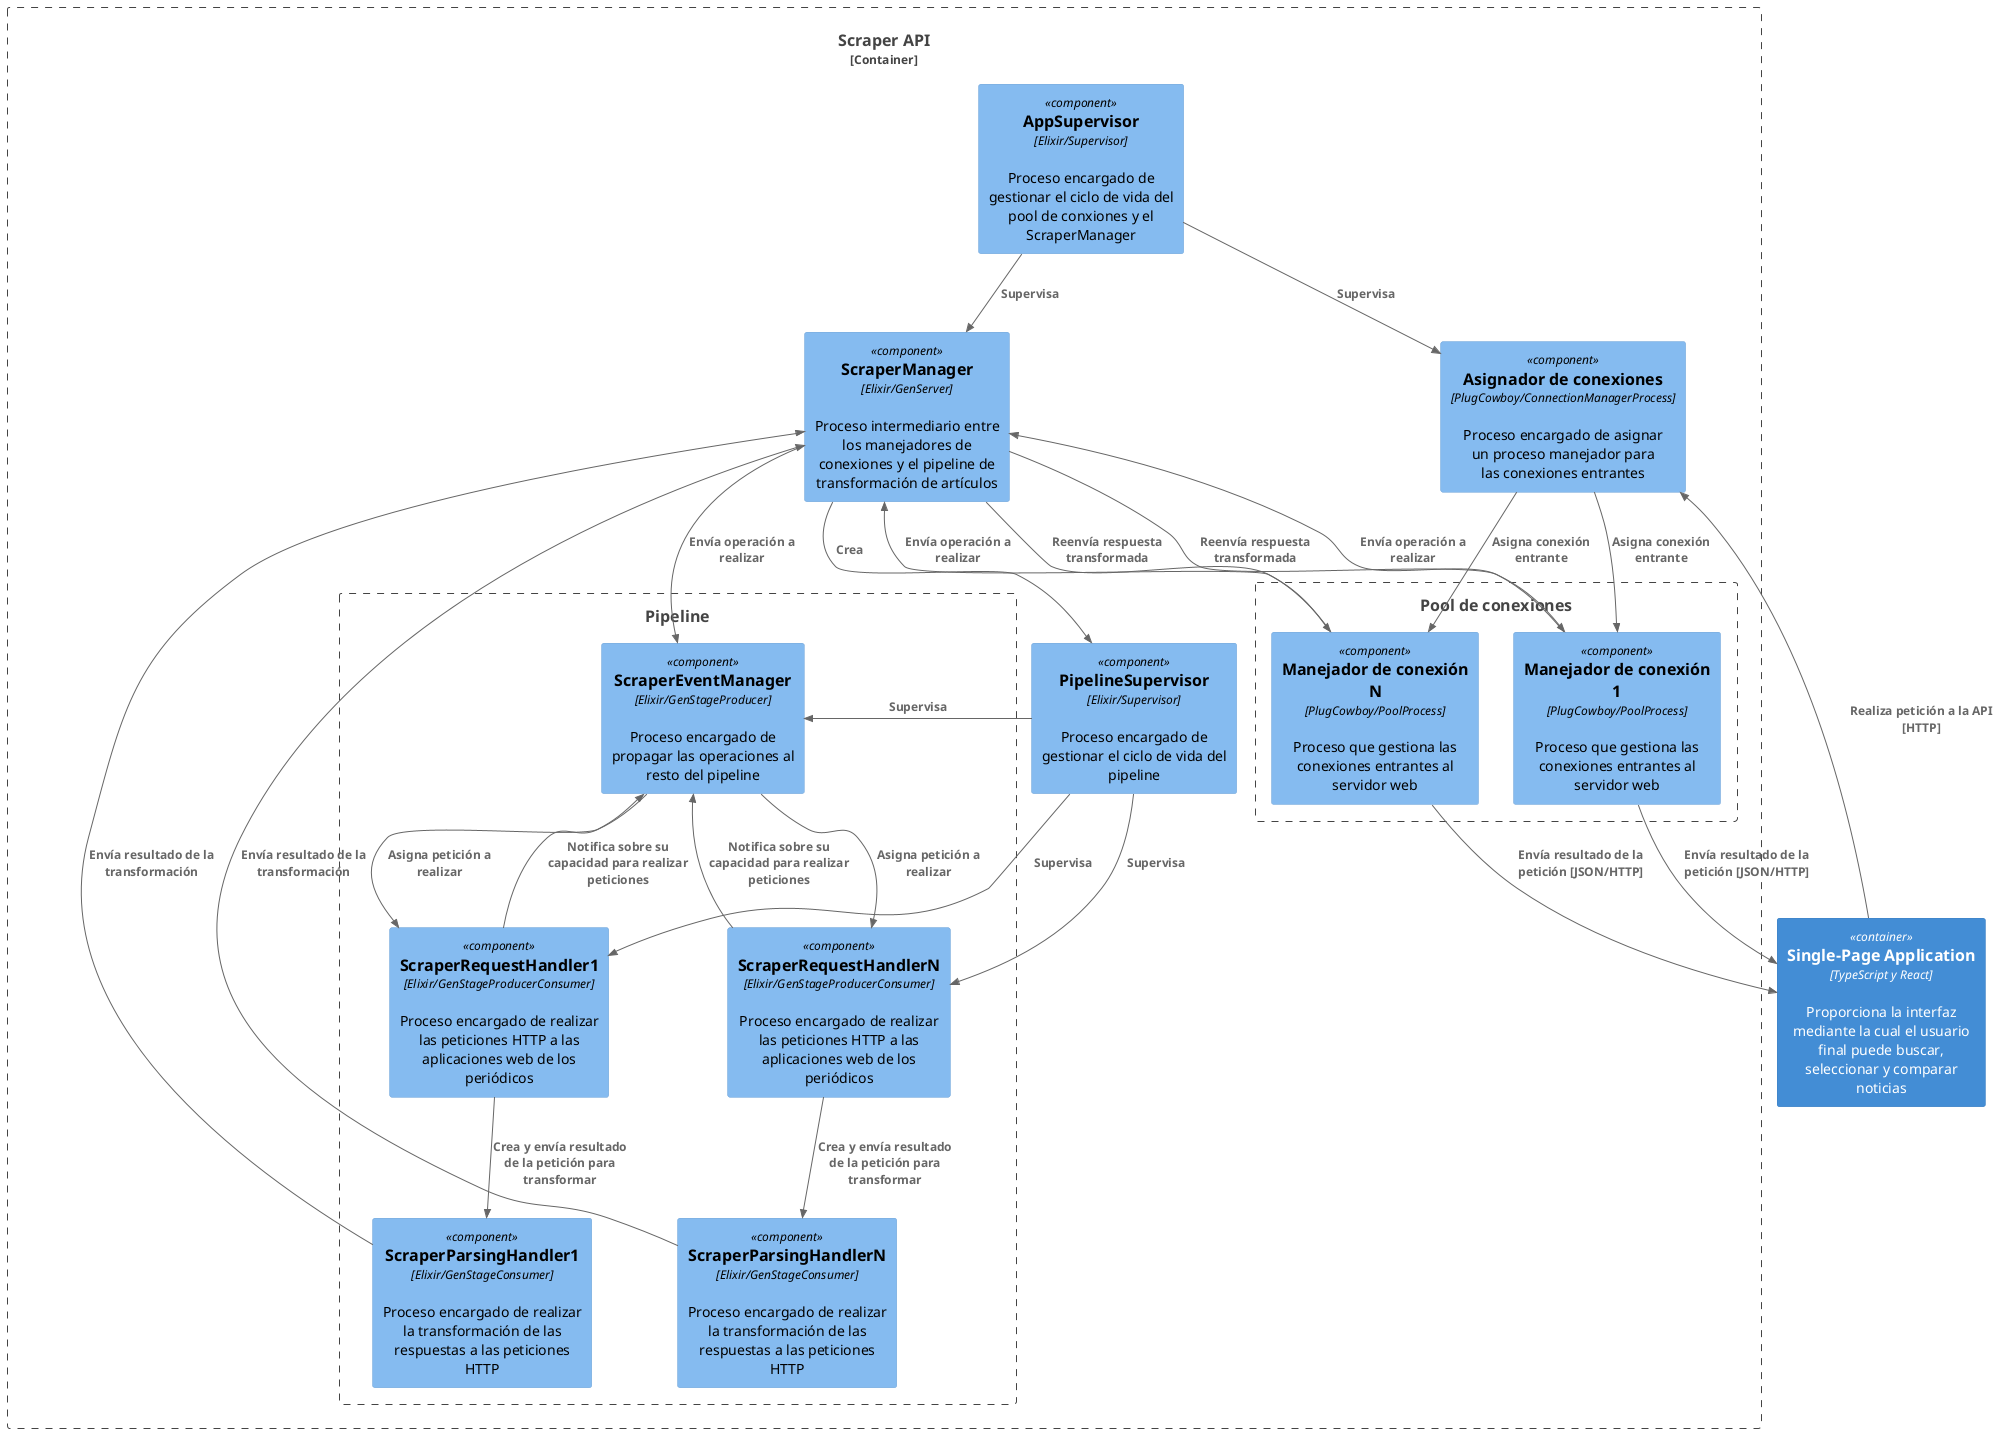 @startuml system_context
!include <C4/C4_Component>

Container(WebApp, "Single-Page Application", "TypeScript y React", "Proporciona la interfaz mediante la cual el usuario final puede buscar, seleccionar y comparar noticias")
Container_Boundary(SysBound, "Scraper API") {
  Component(AppSupervisor, "AppSupervisor", "Elixir/Supervisor", "Proceso encargado de gestionar el ciclo de vida del pool de conxiones y el ScraperManager")
  Component(ConnectionManager, "Asignador de conexiones", "PlugCowboy/ConnectionManagerProcess", "Proceso encargado de asignar un proceso manejador para las conexiones entrantes")
  Boundary(ConnectionPool, "Pool de conexiones") {
    Component(ConnProc1, "Manejador de conexión 1", "PlugCowboy/PoolProcess","Proceso que gestiona las conexiones entrantes al servidor web")
    Component(ConnProc2, "Manejador de conexión N", "PlugCowboy/PoolProcess","Proceso que gestiona las conexiones entrantes al servidor web")
  }
  Component(ScraperManager, "ScraperManager", "Elixir/GenServer", "Proceso intermediario entre los manejadores de conexiones y el pipeline de transformación de artículos")
  Component(PipelineSupervisor, "PipelineSupervisor", "Elixir/Supervisor", "Proceso encargado de gestionar el ciclo de vida del pipeline")
  Boundary(PipelineBound, "Pipeline"){
    Component(ScraperEventManager, "ScraperEventManager", "Elixir/GenStageProducer", "Proceso encargado de propagar las operaciones al resto del pipeline")
    Component(ScraperRequestHandler1, "ScraperRequestHandler1", "Elixir/GenStageProducerConsumer", "Proceso encargado de realizar las peticiones HTTP a las aplicaciones web de los periódicos")
    Component(ScraperRequestHandlerN, "ScraperRequestHandlerN", "Elixir/GenStageProducerConsumer", "Proceso encargado de realizar las peticiones HTTP a las aplicaciones web de los periódicos")
    Component(ScraperParsingHandler1, "ScraperParsingHandler1", "Elixir/GenStageConsumer", "Proceso encargado de realizar la transformación de las respuestas a las peticiones HTTP")
    Component(ScraperParsingHandlerN, "ScraperParsingHandlerN", "Elixir/GenStageConsumer", "Proceso encargado de realizar la transformación de las respuestas a las peticiones HTTP")
  }
}
Rel(AppSupervisor, ConnectionManager, "Supervisa")
Rel(AppSupervisor, ScraperManager, "Supervisa")
Rel(ConnectionManager, ConnProc1, "Asigna conexión entrante")
Rel(ConnectionManager, ConnProc2, "Asigna conexión entrante")
Rel(ConnProc1, ScraperManager, "Envía operación a realizar")
Rel(ConnProc2, ScraperManager, "Envía operación a realizar")
Rel(ScraperManager, ConnProc1, "Reenvía respuesta transformada")
Rel(ScraperManager, ConnProc2, "Reenvía respuesta transformada")
Rel(ScraperManager, PipelineSupervisor, "Crea")
Rel(PipelineSupervisor, ScraperEventManager, "Supervisa")
Rel(PipelineSupervisor, ScraperRequestHandler1, "Supervisa")
Rel(PipelineSupervisor, ScraperRequestHandlerN, "Supervisa")
Rel(ScraperManager, ScraperEventManager, "Envía operación a realizar")
Rel(ScraperEventManager, ScraperRequestHandler1, "Asigna petición a realizar")
Rel(ScraperEventManager, ScraperRequestHandlerN, "Asigna petición a realizar")
Rel(ScraperRequestHandler1, ScraperEventManager, "Notifica sobre su capacidad para realizar peticiones")
Rel(ScraperRequestHandlerN, ScraperEventManager, "Notifica sobre su capacidad para realizar peticiones")
Rel(ScraperRequestHandler1, ScraperParsingHandler1, "Crea y envía resultado de la petición para transformar")
Rel(ScraperRequestHandlerN, ScraperParsingHandlerN, "Crea y envía resultado de la petición para transformar")
Rel(ScraperParsingHandler1, ScraperManager, "Envía resultado de la transformación")
Rel(ScraperParsingHandlerN, ScraperManager, "Envía resultado de la transformación")
Rel(WebApp, ConnectionManager, "Realiza petición a la API [HTTP]")
Rel(ConnProc1, WebApp, "Envía resultado de la petición [JSON/HTTP]")
Rel(ConnProc2, WebApp, "Envía resultado de la petición [JSON/HTTP]")
@enduml